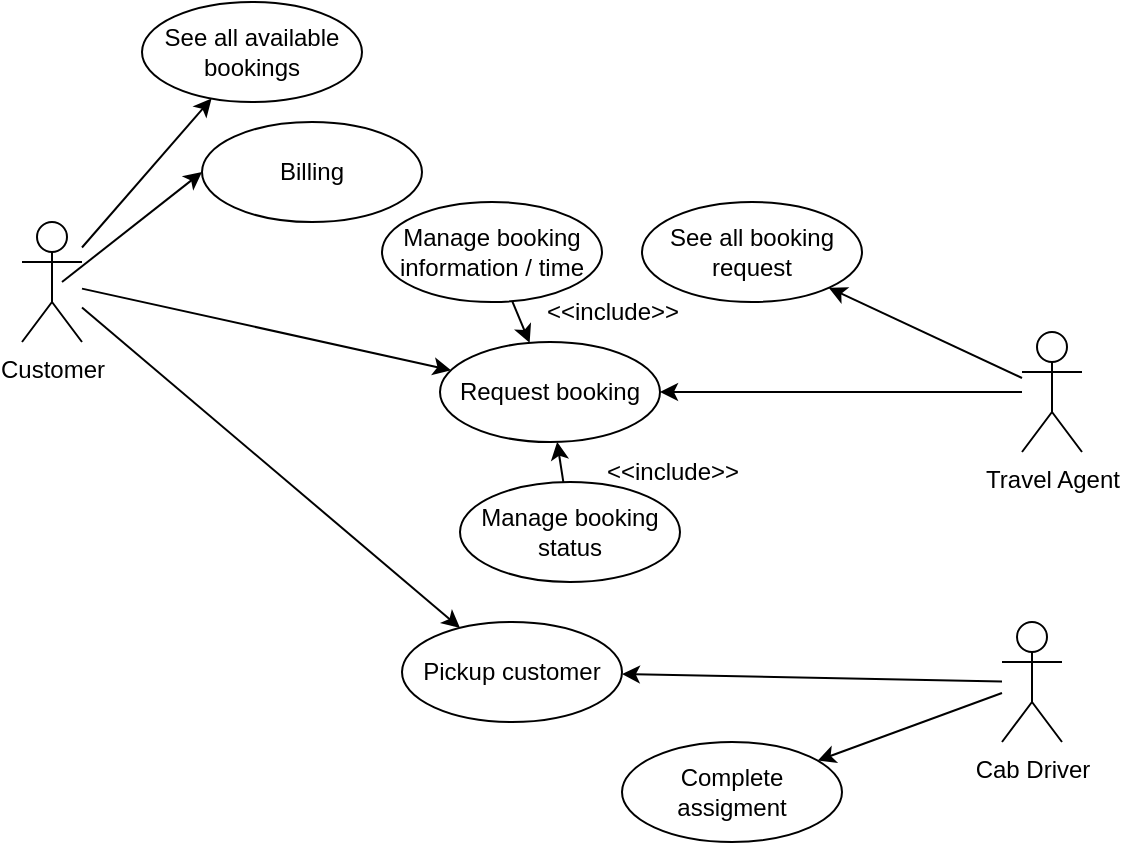 <mxfile version="20.5.3" type="device"><diagram id="JjE8HMisNlr1jFCC5gYB" name="Puslapis-1"><mxGraphModel dx="1422" dy="737" grid="1" gridSize="10" guides="1" tooltips="1" connect="1" arrows="1" fold="1" page="1" pageScale="1" pageWidth="827" pageHeight="1169" math="0" shadow="0"><root><mxCell id="0"/><mxCell id="1" parent="0"/><mxCell id="FYoFPM5WxnVv-o5d3TYc-1" value="" style="rounded=0;orthogonalLoop=1;jettySize=auto;html=1;" parent="1" source="FYoFPM5WxnVv-o5d3TYc-2" target="FYoFPM5WxnVv-o5d3TYc-5" edge="1"><mxGeometry relative="1" as="geometry"/></mxCell><mxCell id="FYoFPM5WxnVv-o5d3TYc-2" value="Customer" style="shape=umlActor;verticalLabelPosition=bottom;verticalAlign=top;html=1;outlineConnect=0;" parent="1" vertex="1"><mxGeometry x="150" y="220" width="30" height="60" as="geometry"/></mxCell><mxCell id="FYoFPM5WxnVv-o5d3TYc-3" value="Travel Agent" style="shape=umlActor;verticalLabelPosition=bottom;verticalAlign=top;html=1;outlineConnect=0;" parent="1" vertex="1"><mxGeometry x="650" y="275" width="30" height="60" as="geometry"/></mxCell><mxCell id="FYoFPM5WxnVv-o5d3TYc-4" value="Cab Driver" style="shape=umlActor;verticalLabelPosition=bottom;verticalAlign=top;html=1;outlineConnect=0;" parent="1" vertex="1"><mxGeometry x="640" y="420" width="30" height="60" as="geometry"/></mxCell><mxCell id="FYoFPM5WxnVv-o5d3TYc-5" value="Request booking" style="ellipse;whiteSpace=wrap;html=1;" parent="1" vertex="1"><mxGeometry x="359" y="280" width="110" height="50" as="geometry"/></mxCell><mxCell id="FYoFPM5WxnVv-o5d3TYc-6" value="Pickup customer" style="ellipse;whiteSpace=wrap;html=1;" parent="1" vertex="1"><mxGeometry x="340" y="420" width="110" height="50" as="geometry"/></mxCell><mxCell id="FYoFPM5WxnVv-o5d3TYc-7" value="Complete assigment" style="ellipse;whiteSpace=wrap;html=1;" parent="1" vertex="1"><mxGeometry x="450" y="480" width="110" height="50" as="geometry"/></mxCell><mxCell id="FYoFPM5WxnVv-o5d3TYc-8" value="" style="endArrow=classic;html=1;rounded=0;" parent="1" source="FYoFPM5WxnVv-o5d3TYc-2" target="FYoFPM5WxnVv-o5d3TYc-6" edge="1"><mxGeometry width="50" height="50" relative="1" as="geometry"><mxPoint x="230" y="360" as="sourcePoint"/><mxPoint x="247.114" y="313.452" as="targetPoint"/></mxGeometry></mxCell><mxCell id="FYoFPM5WxnVv-o5d3TYc-9" value="" style="endArrow=classic;html=1;rounded=0;" parent="1" source="FYoFPM5WxnVv-o5d3TYc-3" target="FYoFPM5WxnVv-o5d3TYc-5" edge="1"><mxGeometry width="50" height="50" relative="1" as="geometry"><mxPoint x="310" y="440" as="sourcePoint"/><mxPoint x="565.653" y="164.741" as="targetPoint"/></mxGeometry></mxCell><mxCell id="FYoFPM5WxnVv-o5d3TYc-10" value="" style="edgeStyle=none;rounded=0;orthogonalLoop=1;jettySize=auto;html=1;" parent="1" source="FYoFPM5WxnVv-o5d3TYc-11" target="FYoFPM5WxnVv-o5d3TYc-5" edge="1"><mxGeometry relative="1" as="geometry"/></mxCell><mxCell id="FYoFPM5WxnVv-o5d3TYc-11" value="Manage booking status" style="ellipse;whiteSpace=wrap;html=1;" parent="1" vertex="1"><mxGeometry x="369" y="350" width="110" height="50" as="geometry"/></mxCell><mxCell id="FYoFPM5WxnVv-o5d3TYc-12" value="&amp;lt;&amp;lt;include&amp;gt;&amp;gt;" style="text;html=1;align=center;verticalAlign=middle;resizable=0;points=[];autosize=1;strokeColor=none;fillColor=none;" parent="1" vertex="1"><mxGeometry x="430" y="330" width="90" height="30" as="geometry"/></mxCell><mxCell id="FYoFPM5WxnVv-o5d3TYc-13" value="" style="endArrow=classic;html=1;rounded=0;" parent="1" source="FYoFPM5WxnVv-o5d3TYc-4" target="FYoFPM5WxnVv-o5d3TYc-7" edge="1"><mxGeometry width="50" height="50" relative="1" as="geometry"><mxPoint x="660" y="440" as="sourcePoint"/><mxPoint x="710" y="390" as="targetPoint"/></mxGeometry></mxCell><mxCell id="FYoFPM5WxnVv-o5d3TYc-14" value="See all booking request" style="ellipse;whiteSpace=wrap;html=1;" parent="1" vertex="1"><mxGeometry x="460" y="210" width="110" height="50" as="geometry"/></mxCell><mxCell id="FYoFPM5WxnVv-o5d3TYc-15" value="" style="endArrow=classic;html=1;rounded=0;" parent="1" source="FYoFPM5WxnVv-o5d3TYc-3" target="FYoFPM5WxnVv-o5d3TYc-14" edge="1"><mxGeometry width="50" height="50" relative="1" as="geometry"><mxPoint x="560" y="180" as="sourcePoint"/><mxPoint x="610" y="130" as="targetPoint"/></mxGeometry></mxCell><mxCell id="FYoFPM5WxnVv-o5d3TYc-16" value="&amp;lt;&amp;lt;include&amp;gt;&amp;gt;" style="text;html=1;align=center;verticalAlign=middle;resizable=0;points=[];autosize=1;strokeColor=none;fillColor=none;" parent="1" vertex="1"><mxGeometry x="400" y="250" width="90" height="30" as="geometry"/></mxCell><mxCell id="FYoFPM5WxnVv-o5d3TYc-17" value="Manage booking information / time" style="ellipse;whiteSpace=wrap;html=1;" parent="1" vertex="1"><mxGeometry x="330" y="210" width="110" height="50" as="geometry"/></mxCell><mxCell id="FYoFPM5WxnVv-o5d3TYc-18" value="" style="endArrow=classic;html=1;rounded=0;" parent="1" source="FYoFPM5WxnVv-o5d3TYc-17" target="FYoFPM5WxnVv-o5d3TYc-5" edge="1"><mxGeometry width="50" height="50" relative="1" as="geometry"><mxPoint x="320" y="260" as="sourcePoint"/><mxPoint x="370" y="210" as="targetPoint"/></mxGeometry></mxCell><mxCell id="FYoFPM5WxnVv-o5d3TYc-19" value="" style="endArrow=classic;html=1;rounded=0;" parent="1" source="FYoFPM5WxnVv-o5d3TYc-4" target="FYoFPM5WxnVv-o5d3TYc-6" edge="1"><mxGeometry width="50" height="50" relative="1" as="geometry"><mxPoint x="510" y="380" as="sourcePoint"/><mxPoint x="560" y="330" as="targetPoint"/></mxGeometry></mxCell><mxCell id="FYoFPM5WxnVv-o5d3TYc-20" value="See all available bookings" style="ellipse;whiteSpace=wrap;html=1;" parent="1" vertex="1"><mxGeometry x="210" y="110" width="110" height="50" as="geometry"/></mxCell><mxCell id="FYoFPM5WxnVv-o5d3TYc-21" value="" style="endArrow=classic;html=1;rounded=0;" parent="1" source="FYoFPM5WxnVv-o5d3TYc-2" target="FYoFPM5WxnVv-o5d3TYc-20" edge="1"><mxGeometry width="50" height="50" relative="1" as="geometry"><mxPoint x="210" y="260" as="sourcePoint"/><mxPoint x="260" y="210" as="targetPoint"/></mxGeometry></mxCell><mxCell id="1SG08Bp6zc7HRLZeyy_1-1" value="Billing" style="ellipse;whiteSpace=wrap;html=1;" vertex="1" parent="1"><mxGeometry x="240" y="170" width="110" height="50" as="geometry"/></mxCell><mxCell id="1SG08Bp6zc7HRLZeyy_1-2" value="" style="endArrow=classic;html=1;rounded=0;entryX=0;entryY=0.5;entryDx=0;entryDy=0;" edge="1" parent="1" target="1SG08Bp6zc7HRLZeyy_1-1"><mxGeometry width="50" height="50" relative="1" as="geometry"><mxPoint x="170" y="250" as="sourcePoint"/><mxPoint x="440" y="360" as="targetPoint"/></mxGeometry></mxCell></root></mxGraphModel></diagram></mxfile>